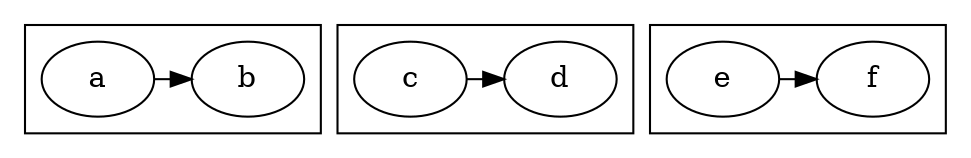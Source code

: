digraph subgraphs_in_the_same_rank {
    newrank=true; rank=same;
    subgraph cluster_1 {
        a -> b;
    }
    subgraph cluster_2 {
        c -> d;
    }
    subgraph cluster_3 {
        e -> f;
    }
}